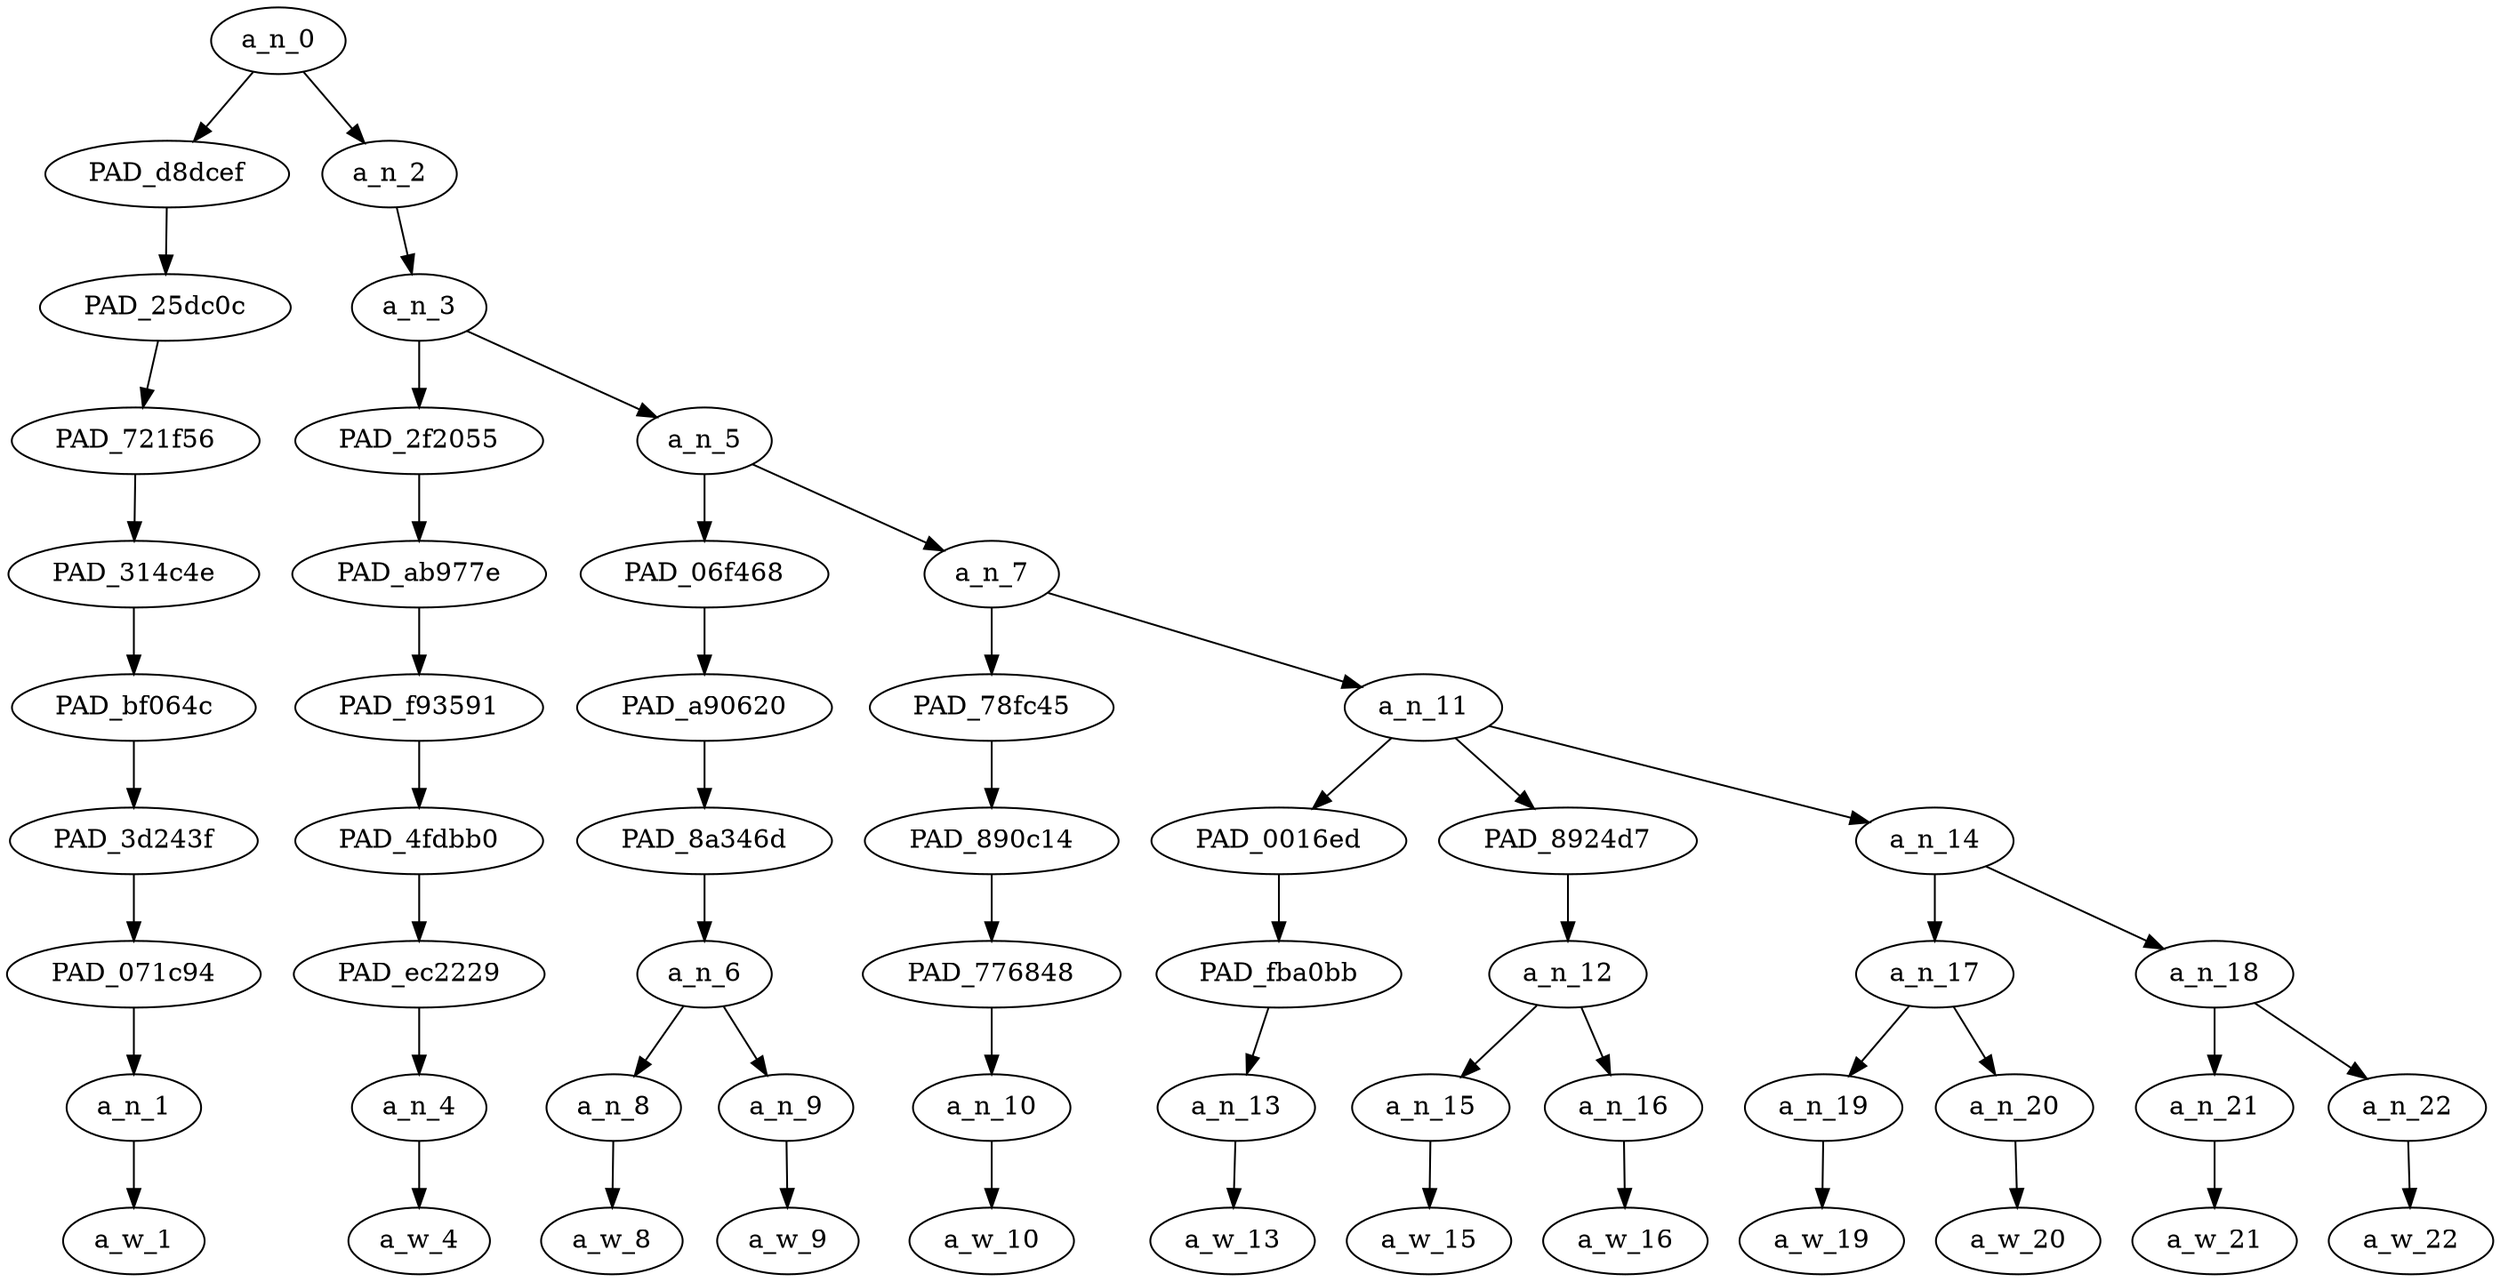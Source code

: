 strict digraph "" {
	a_n_0	[div_dir=1,
		index=0,
		level=9,
		pos="1.2708333333333333,9!",
		text_span="[0, 1, 2, 3, 4, 5, 6, 7, 8, 9, 10, 11]",
		value=1.00000003];
	PAD_d8dcef	[div_dir=1,
		index=0,
		level=8,
		pos="0.0,8!",
		text_span="[0]",
		value=0.08420547];
	a_n_0 -> PAD_d8dcef;
	a_n_2	[div_dir=1,
		index=1,
		level=8,
		pos="2.5416666666666665,8!",
		text_span="[1, 2, 3, 4, 5, 6, 7, 8, 9, 10, 11]",
		value=0.91516063];
	a_n_0 -> a_n_2;
	PAD_25dc0c	[div_dir=1,
		index=0,
		level=7,
		pos="0.0,7!",
		text_span="[0]",
		value=0.08420547];
	PAD_d8dcef -> PAD_25dc0c;
	PAD_721f56	[div_dir=1,
		index=0,
		level=6,
		pos="0.0,6!",
		text_span="[0]",
		value=0.08420547];
	PAD_25dc0c -> PAD_721f56;
	PAD_314c4e	[div_dir=1,
		index=0,
		level=5,
		pos="0.0,5!",
		text_span="[0]",
		value=0.08420547];
	PAD_721f56 -> PAD_314c4e;
	PAD_bf064c	[div_dir=1,
		index=0,
		level=4,
		pos="0.0,4!",
		text_span="[0]",
		value=0.08420547];
	PAD_314c4e -> PAD_bf064c;
	PAD_3d243f	[div_dir=1,
		index=0,
		level=3,
		pos="0.0,3!",
		text_span="[0]",
		value=0.08420547];
	PAD_bf064c -> PAD_3d243f;
	PAD_071c94	[div_dir=1,
		index=0,
		level=2,
		pos="0.0,2!",
		text_span="[0]",
		value=0.08420547];
	PAD_3d243f -> PAD_071c94;
	a_n_1	[div_dir=1,
		index=0,
		level=1,
		pos="0.0,1!",
		text_span="[0]",
		value=0.08420547];
	PAD_071c94 -> a_n_1;
	a_w_1	[div_dir=0,
		index=0,
		level=0,
		pos="0,0!",
		text_span="[0]",
		value=what];
	a_n_1 -> a_w_1;
	a_n_3	[div_dir=1,
		index=1,
		level=7,
		pos="2.5416666666666665,7!",
		text_span="[1, 2, 3, 4, 5, 6, 7, 8, 9, 10, 11]",
		value=0.91460111];
	a_n_2 -> a_n_3;
	PAD_2f2055	[div_dir=1,
		index=1,
		level=6,
		pos="1.0,6!",
		text_span="[1]",
		value=0.06184500];
	a_n_3 -> PAD_2f2055;
	a_n_5	[div_dir=1,
		index=2,
		level=6,
		pos="4.083333333333333,6!",
		text_span="[2, 3, 4, 5, 6, 7, 8, 9, 10, 11]",
		value=0.85219659];
	a_n_3 -> a_n_5;
	PAD_ab977e	[div_dir=1,
		index=1,
		level=5,
		pos="1.0,5!",
		text_span="[1]",
		value=0.06184500];
	PAD_2f2055 -> PAD_ab977e;
	PAD_f93591	[div_dir=1,
		index=1,
		level=4,
		pos="1.0,4!",
		text_span="[1]",
		value=0.06184500];
	PAD_ab977e -> PAD_f93591;
	PAD_4fdbb0	[div_dir=1,
		index=1,
		level=3,
		pos="1.0,3!",
		text_span="[1]",
		value=0.06184500];
	PAD_f93591 -> PAD_4fdbb0;
	PAD_ec2229	[div_dir=1,
		index=1,
		level=2,
		pos="1.0,2!",
		text_span="[1]",
		value=0.06184500];
	PAD_4fdbb0 -> PAD_ec2229;
	a_n_4	[div_dir=1,
		index=1,
		level=1,
		pos="1.0,1!",
		text_span="[1]",
		value=0.06184500];
	PAD_ec2229 -> a_n_4;
	a_w_4	[div_dir=0,
		index=1,
		level=0,
		pos="1,0!",
		text_span="[1]",
		value=is];
	a_n_4 -> a_w_4;
	PAD_06f468	[div_dir=1,
		index=2,
		level=5,
		pos="2.5,5!",
		text_span="[2, 3]",
		value=0.12522413];
	a_n_5 -> PAD_06f468;
	a_n_7	[div_dir=1,
		index=3,
		level=5,
		pos="5.666666666666666,5!",
		text_span="[4, 5, 6, 7, 8, 9, 10, 11]",
		value=0.72649982];
	a_n_5 -> a_n_7;
	PAD_a90620	[div_dir=1,
		index=2,
		level=4,
		pos="2.5,4!",
		text_span="[2, 3]",
		value=0.12522413];
	PAD_06f468 -> PAD_a90620;
	PAD_8a346d	[div_dir=1,
		index=2,
		level=3,
		pos="2.5,3!",
		text_span="[2, 3]",
		value=0.12522413];
	PAD_a90620 -> PAD_8a346d;
	a_n_6	[div_dir=1,
		index=2,
		level=2,
		pos="2.5,2!",
		text_span="[2, 3]",
		value=0.12522413];
	PAD_8a346d -> a_n_6;
	a_n_8	[div_dir=1,
		index=2,
		level=1,
		pos="2.0,1!",
		text_span="[2]",
		value=0.05489345];
	a_n_6 -> a_n_8;
	a_n_9	[div_dir=1,
		index=3,
		level=1,
		pos="3.0,1!",
		text_span="[3]",
		value=0.06986400];
	a_n_6 -> a_n_9;
	a_w_8	[div_dir=0,
		index=2,
		level=0,
		pos="2,0!",
		text_span="[2]",
		value=the];
	a_n_8 -> a_w_8;
	a_w_9	[div_dir=0,
		index=3,
		level=0,
		pos="3,0!",
		text_span="[3]",
		value=distance];
	a_n_9 -> a_w_9;
	PAD_78fc45	[div_dir=1,
		index=3,
		level=4,
		pos="4.0,4!",
		text_span="[4]",
		value=0.05451080];
	a_n_7 -> PAD_78fc45;
	a_n_11	[div_dir=1,
		index=4,
		level=4,
		pos="7.333333333333333,4!",
		text_span="[5, 6, 7, 8, 9, 10, 11]",
		value=0.67168176];
	a_n_7 -> a_n_11;
	PAD_890c14	[div_dir=1,
		index=3,
		level=3,
		pos="4.0,3!",
		text_span="[4]",
		value=0.05451080];
	PAD_78fc45 -> PAD_890c14;
	PAD_776848	[div_dir=1,
		index=3,
		level=2,
		pos="4.0,2!",
		text_span="[4]",
		value=0.05451080];
	PAD_890c14 -> PAD_776848;
	a_n_10	[div_dir=1,
		index=4,
		level=1,
		pos="4.0,1!",
		text_span="[4]",
		value=0.05451080];
	PAD_776848 -> a_n_10;
	a_w_10	[div_dir=0,
		index=4,
		level=0,
		pos="4,0!",
		text_span="[4]",
		value=between];
	a_n_10 -> a_w_10;
	PAD_0016ed	[div_dir=1,
		index=5,
		level=3,
		pos="7.0,3!",
		text_span="[7]",
		value=0.07027779];
	a_n_11 -> PAD_0016ed;
	PAD_8924d7	[div_dir=1,
		index=4,
		level=3,
		pos="5.5,3!",
		text_span="[5, 6]",
		value=0.31219727];
	a_n_11 -> PAD_8924d7;
	a_n_14	[div_dir=-1,
		index=6,
		level=3,
		pos="9.5,3!",
		text_span="[8, 9, 10, 11]",
		value=0.28895174];
	a_n_11 -> a_n_14;
	PAD_fba0bb	[div_dir=1,
		index=5,
		level=2,
		pos="7.0,2!",
		text_span="[7]",
		value=0.07027779];
	PAD_0016ed -> PAD_fba0bb;
	a_n_13	[div_dir=1,
		index=7,
		level=1,
		pos="7.0,1!",
		text_span="[7]",
		value=0.07027779];
	PAD_fba0bb -> a_n_13;
	a_w_13	[div_dir=0,
		index=7,
		level=0,
		pos="7,0!",
		text_span="[7]",
		value=and];
	a_n_13 -> a_w_13;
	a_n_12	[div_dir=1,
		index=4,
		level=2,
		pos="5.5,2!",
		text_span="[5, 6]",
		value=0.31219727];
	PAD_8924d7 -> a_n_12;
	a_n_15	[div_dir=1,
		index=5,
		level=1,
		pos="5.0,1!",
		text_span="[5]",
		value=0.06526887];
	a_n_12 -> a_n_15;
	a_n_16	[div_dir=1,
		index=6,
		level=1,
		pos="6.0,1!",
		text_span="[6]",
		value=0.24650932];
	a_n_12 -> a_n_16;
	a_w_15	[div_dir=0,
		index=5,
		level=0,
		pos="5,0!",
		text_span="[5]",
		value=these];
	a_n_15 -> a_w_15;
	a_w_16	[div_dir=0,
		index=6,
		level=0,
		pos="6,0!",
		text_span="[6]",
		value=tweets];
	a_n_16 -> a_w_16;
	a_n_17	[div_dir=-1,
		index=6,
		level=2,
		pos="8.5,2!",
		text_span="[8, 9]",
		value=0.14466014];
	a_n_14 -> a_n_17;
	a_n_18	[div_dir=-1,
		index=7,
		level=2,
		pos="10.5,2!",
		text_span="[10, 11]",
		value=0.14387982];
	a_n_14 -> a_n_18;
	a_n_19	[div_dir=-1,
		index=8,
		level=1,
		pos="8.0,1!",
		text_span="[8]",
		value=0.08472065];
	a_n_17 -> a_n_19;
	a_n_20	[div_dir=1,
		index=9,
		level=1,
		pos="9.0,1!",
		text_span="[9]",
		value=0.05990556];
	a_n_17 -> a_n_20;
	a_w_19	[div_dir=0,
		index=8,
		level=0,
		pos="8,0!",
		text_span="[8]",
		value=explicit];
	a_n_19 -> a_w_19;
	a_w_20	[div_dir=0,
		index=9,
		level=0,
		pos="9,0!",
		text_span="[9]",
		value=calls];
	a_n_20 -> a_w_20;
	a_n_21	[div_dir=1,
		index=10,
		level=1,
		pos="10.0,1!",
		text_span="[10]",
		value=0.04983854];
	a_n_18 -> a_n_21;
	a_n_22	[div_dir=-1,
		index=11,
		level=1,
		pos="11.0,1!",
		text_span="[11]",
		value=0.09348688];
	a_n_18 -> a_n_22;
	a_w_21	[div_dir=0,
		index=10,
		level=0,
		pos="10,0!",
		text_span="[10]",
		value=for];
	a_n_21 -> a_w_21;
	a_w_22	[div_dir=0,
		index=11,
		level=0,
		pos="11,0!",
		text_span="[11]",
		value=violence];
	a_n_22 -> a_w_22;
}
